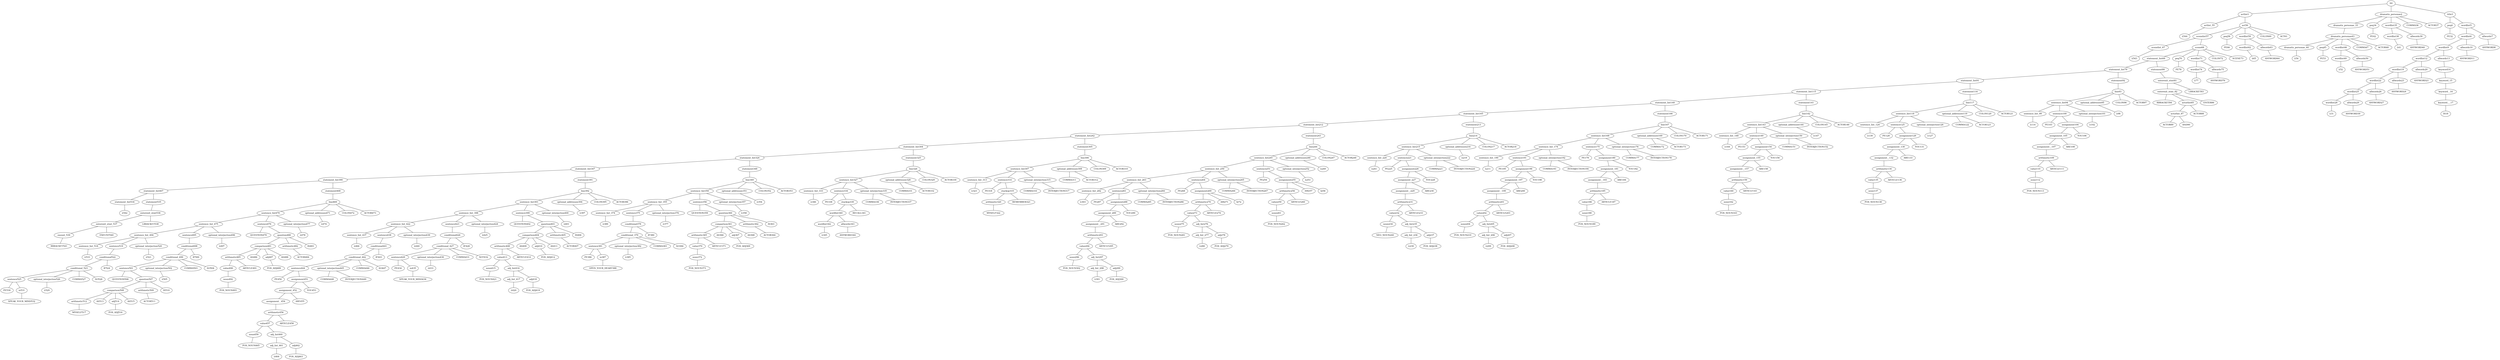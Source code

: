 strict graph {
	S0 -- actlist1
	S0 -- dramatis_personae2
	S0 -- title3

	title3 -- peq4
	title3 -- wordlist5

	wordlist5 -- wordlist6
	wordlist5 -- allwords7

	allwords7 -- ANYWORD8


	wordlist6 -- wordlist9
	wordlist6 -- allwords10

	allwords10 -- ANYWORD11


	wordlist9 -- wordlist12
	wordlist9 -- allwords13

	allwords13 -- keyword14

	keyword14 -- keyword_15

	keyword_15 -- keyword__16

	keyword__16 -- keyword___17

	keyword___17 -- IS18


	wordlist12 -- wordlist19
	wordlist12 -- allwords20

	allwords20 -- ANYWORD21


	wordlist19 -- wordlist22
	wordlist19 -- allwords23

	allwords23 -- ANYWORD24


	wordlist22 -- wordlist25
	wordlist22 -- allwords26

	allwords26 -- ANYWORD27


	wordlist25 -- wordlist28
	wordlist25 -- allwords29

	allwords29 -- ANYWORD30


	wordlist28 -- λ31

	peq4 -- PE32


	dramatis_personae2 -- dramatis_personae_33
	dramatis_personae2 -- peq34
	dramatis_personae2 -- wordlist35
	dramatis_personae2 -- COMMA36
	dramatis_personae2 -- ACTOR37



	wordlist35 -- wordlist38
	wordlist35 -- allwords39

	allwords39 -- ANYWORD40


	wordlist38 -- λ41

	peq34 -- PE42


	dramatis_personae_33 -- dramatis_personae43

	dramatis_personae43 -- dramatis_personae_44
	dramatis_personae43 -- peq45
	dramatis_personae43 -- wordlist46
	dramatis_personae43 -- COMMA47
	dramatis_personae43 -- ACTOR48



	wordlist46 -- wordlist49
	wordlist46 -- allwords50

	allwords50 -- ANYWORD51


	wordlist49 -- λ52

	peq45 -- PE53


	dramatis_personae_44 -- λ54

	actlist1 -- actlist_55
	actlist1 -- act56

	act56 -- scenelist57
	act56 -- peq58
	act56 -- wordlist59
	act56 -- COLON60
	act56 -- ACT61



	wordlist59 -- wordlist62
	wordlist59 -- allwords63

	allwords63 -- ANYWORD64


	wordlist62 -- λ65

	peq58 -- PE66


	scenelist57 -- scenelist_67
	scenelist57 -- scene68

	scene68 -- statement_list69
	scene68 -- peq70
	scene68 -- wordlist71
	scene68 -- COLON72
	scene68 -- SCENE73



	wordlist71 -- wordlist74
	wordlist71 -- allwords75

	allwords75 -- ANYWORD76


	wordlist74 -- λ77

	peq70 -- PE78


	statement_list69 -- statement_list79
	statement_list69 -- statement80

	statement80 -- enterexit_stmt81

	enterexit_stmt81 -- enterexit_stmt_82
	enterexit_stmt81 -- LBRACKET83


	enterexit_stmt_82 -- RBRACKET84
	enterexit_stmt_82 -- actorlist85
	enterexit_stmt_82 -- ENTER86


	actorlist85 -- actorlist_87
	actorlist85 -- ACTOR88


	actorlist_87 -- ACTOR89
	actorlist_87 -- AND90




	statement_list79 -- statement_list91
	statement_list79 -- statement92

	statement92 -- line93

	line93 -- sentence_list94
	line93 -- optional_addressee95
	line93 -- COLON96
	line93 -- ACTOR97



	optional_addressee95 -- λ98

	sentence_list94 -- sentence_list_99
	sentence_list94 -- sentence100
	sentence_list94 -- optional_interjection101

	optional_interjection101 -- λ102

	sentence100 -- PE103
	sentence100 -- assignment104

	assignment104 -- assignment_105
	assignment104 -- YOU106


	assignment_105 -- assignment__107
	assignment_105 -- ARE108


	assignment__107 -- arithmetic109

	arithmetic109 -- value110
	arithmetic109 -- ARTICLE111


	value110 -- noun112

	noun112 -- POS_NOUN113



	sentence_list_99 -- λ114

	statement_list91 -- statement_list115
	statement_list91 -- statement116

	statement116 -- line117

	line117 -- sentence_list118
	line117 -- optional_addressee119
	line117 -- COLON120
	line117 -- ACTOR121



	optional_addressee119 -- COMMA122
	optional_addressee119 -- ACTOR123



	sentence_list118 -- sentence_list_124
	sentence_list118 -- sentence125
	sentence_list118 -- optional_interjection126

	optional_interjection126 -- λ127

	sentence125 -- PE128
	sentence125 -- assignment129

	assignment129 -- assignment_130
	assignment129 -- YOU131


	assignment_130 -- assignment__132
	assignment_130 -- ARE133


	assignment__132 -- arithmetic134

	arithmetic134 -- value135
	arithmetic134 -- ARTICLE136


	value135 -- noun137

	noun137 -- POS_NOUN138



	sentence_list_124 -- λ139

	statement_list115 -- statement_list140
	statement_list115 -- statement141

	statement141 -- line142

	line142 -- sentence_list143
	line142 -- optional_addressee144
	line142 -- COLON145
	line142 -- ACTOR146



	optional_addressee144 -- λ147

	sentence_list143 -- sentence_list_148
	sentence_list143 -- sentence149
	sentence_list143 -- optional_interjection150

	optional_interjection150 -- COMMA151
	optional_interjection150 -- INTERJECTION152



	sentence149 -- PE153
	sentence149 -- assignment154

	assignment154 -- assignment_155
	assignment154 -- YOU156


	assignment_155 -- assignment__157
	assignment_155 -- ARE158


	assignment__157 -- arithmetic159

	arithmetic159 -- value160
	arithmetic159 -- ARTICLE161


	value160 -- noun162

	noun162 -- POS_NOUN163



	sentence_list_148 -- λ164

	statement_list140 -- statement_list165
	statement_list140 -- statement166

	statement166 -- line167

	line167 -- sentence_list168
	line167 -- optional_addressee169
	line167 -- COLON170
	line167 -- ACTOR171



	optional_addressee169 -- COMMA172
	optional_addressee169 -- ACTOR173



	sentence_list168 -- sentence_list_174
	sentence_list168 -- sentence175
	sentence_list168 -- optional_interjection176

	optional_interjection176 -- COMMA177
	optional_interjection176 -- INTERJECTION178



	sentence175 -- PE179
	sentence175 -- assignment180

	assignment180 -- assignment_181
	assignment180 -- YOU182


	assignment_181 -- assignment__183
	assignment_181 -- ARE184


	assignment__183 -- arithmetic185

	arithmetic185 -- value186
	arithmetic185 -- ARTICLE187


	value186 -- noun188

	noun188 -- POS_NOUN189



	sentence_list_174 -- sentence_list_190
	sentence_list_174 -- sentence191
	sentence_list_174 -- optional_interjection192

	optional_interjection192 -- COMMA193
	optional_interjection192 -- INTERJECTION194



	sentence191 -- PE195
	sentence191 -- assignment196

	assignment196 -- assignment_197
	assignment196 -- YOU198


	assignment_197 -- assignment__199
	assignment_197 -- ARE200


	assignment__199 -- arithmetic201

	arithmetic201 -- value202
	arithmetic201 -- ARTICLE203


	value202 -- noun204
	value202 -- adj_list205

	adj_list205 -- adj_list_206
	adj_list205 -- adj207

	adj207 -- POS_ADJ208


	adj_list_206 -- λ209

	noun204 -- POS_NOUN210



	sentence_list_190 -- λ211

	statement_list165 -- statement_list212
	statement_list165 -- statement213

	statement213 -- line214

	line214 -- sentence_list215
	line214 -- optional_addressee216
	line214 -- COLON217
	line214 -- ACTOR218



	optional_addressee216 -- λ219

	sentence_list215 -- sentence_list_220
	sentence_list215 -- sentence221
	sentence_list215 -- optional_interjection222

	optional_interjection222 -- COMMA223
	optional_interjection222 -- INTERJECTION224



	sentence221 -- PE225
	sentence221 -- assignment226

	assignment226 -- assignment_227
	assignment226 -- YOU228


	assignment_227 -- assignment__229
	assignment_227 -- ARE230


	assignment__229 -- arithmetic231

	arithmetic231 -- value232
	arithmetic231 -- ARTICLE233


	value232 -- noun234
	value232 -- adj_list235

	adj_list235 -- adj_list_236
	adj_list235 -- adj237

	adj237 -- POS_ADJ238


	adj_list_236 -- λ239

	noun234 -- NEG_NOUN240



	sentence_list_220 -- λ241

	statement_list212 -- statement_list242
	statement_list212 -- statement243

	statement243 -- line244

	line244 -- sentence_list245
	line244 -- optional_addressee246
	line244 -- COLON247
	line244 -- ACTOR248



	optional_addressee246 -- λ249

	sentence_list245 -- sentence_list_250
	sentence_list245 -- sentence251
	sentence_list245 -- optional_interjection252

	optional_interjection252 -- λ253

	sentence251 -- PE254
	sentence251 -- assignment255

	assignment255 -- arithmetic256
	assignment255 -- AM257
	assignment255 -- I258



	arithmetic256 -- value259
	arithmetic256 -- ARTICLE260


	value259 -- noun261

	noun261 -- POS_NOUN262



	sentence_list_250 -- sentence_list_263
	sentence_list_250 -- sentence264
	sentence_list_250 -- optional_interjection265

	optional_interjection265 -- COMMA266
	optional_interjection265 -- INTERJECTION267



	sentence264 -- PE268
	sentence264 -- assignment269

	assignment269 -- arithmetic270
	assignment269 -- AM271
	assignment269 -- I272



	arithmetic270 -- value273
	arithmetic270 -- ARTICLE274


	value273 -- noun275
	value273 -- adj_list276

	adj_list276 -- adj_list_277
	adj_list276 -- adj278

	adj278 -- POS_ADJ279


	adj_list_277 -- λ280

	noun275 -- POS_NOUN281



	sentence_list_263 -- sentence_list_282
	sentence_list_263 -- sentence283
	sentence_list_263 -- optional_interjection284

	optional_interjection284 -- COMMA285
	optional_interjection284 -- INTERJECTION286



	sentence283 -- PE287
	sentence283 -- assignment288

	assignment288 -- assignment_289
	assignment288 -- YOU290


	assignment_289 -- assignment__291
	assignment_289 -- ARE292


	assignment__291 -- arithmetic293

	arithmetic293 -- value294
	arithmetic293 -- ARTICLE295


	value294 -- noun296
	value294 -- adj_list297

	adj_list297 -- adj_list_298
	adj_list297 -- adj299

	adj299 -- POS_ADJ300


	adj_list_298 -- λ301

	noun296 -- POS_NOUN302



	sentence_list_282 -- λ303

	statement_list242 -- statement_list304
	statement_list242 -- statement305

	statement305 -- line306

	line306 -- sentence_list307
	line306 -- optional_addressee308
	line306 -- COLON309
	line306 -- ACTOR310



	optional_addressee308 -- COMMA311
	optional_addressee308 -- ACTOR312



	sentence_list307 -- sentence_list_313
	sentence_list307 -- sentence314
	sentence_list307 -- optional_interjection315

	optional_interjection315 -- COMMA316
	optional_interjection315 -- INTERJECTION317



	sentence314 -- PE318
	sentence314 -- stackop319

	stackop319 -- arithmetic320
	stackop319 -- REMEMBER321


	arithmetic320 -- MYSELF322



	sentence_list_313 -- λ323

	statement_list304 -- statement_list324
	statement_list304 -- statement325

	statement325 -- line326

	line326 -- sentence_list327
	line326 -- optional_addressee328
	line326 -- COLON329
	line326 -- ACTOR330



	optional_addressee328 -- COMMA331
	optional_addressee328 -- ACTOR332



	sentence_list327 -- sentence_list_333
	sentence_list327 -- sentence334
	sentence_list327 -- optional_interjection335

	optional_interjection335 -- COMMA336
	optional_interjection335 -- INTERJECTION337



	sentence334 -- PE338
	sentence334 -- stackop339

	stackop339 -- wordlist340
	stackop339 -- RECALL341


	wordlist340 -- wordlist342
	wordlist340 -- allwords343

	allwords343 -- ANYWORD344


	wordlist342 -- λ345


	sentence_list_333 -- λ346

	statement_list324 -- statement_list347
	statement_list324 -- statement348

	statement348 -- line349

	line349 -- sentence_list350
	line349 -- optional_addressee351
	line349 -- COLON352
	line349 -- ACTOR353



	optional_addressee351 -- λ354

	sentence_list350 -- sentence_list_355
	sentence_list350 -- sentence356
	sentence_list350 -- optional_interjection357

	optional_interjection357 -- λ358

	sentence356 -- QUESTION359
	sentence356 -- question360

	question360 -- comparison361
	question360 -- arithmetic362
	question360 -- IS363


	arithmetic362 -- ACTOR364


	comparison361 -- arithmetic365
	comparison361 -- AS366
	comparison361 -- adj367
	comparison361 -- AS368


	adj367 -- POS_ADJ369



	arithmetic365 -- value370
	arithmetic365 -- ARTICLE371


	value370 -- noun372

	noun372 -- POS_NOUN373



	sentence_list_355 -- sentence_list_374
	sentence_list_355 -- sentence375
	sentence_list_355 -- optional_interjection376

	optional_interjection376 -- λ377

	sentence375 -- conditional378

	conditional378 -- conditional_379
	conditional378 -- IF380


	conditional_379 -- sentence381
	conditional_379 -- optional_interjection382
	conditional_379 -- COMMA383
	conditional_379 -- SO384



	optional_interjection382 -- λ385

	sentence381 -- PE386
	sentence381 -- io387

	io387 -- OPEN_YOUR_HEART388



	sentence_list_374 -- λ389

	statement_list347 -- statement_list390
	statement_list347 -- statement391

	statement391 -- line392

	line392 -- sentence_list393
	line392 -- optional_addressee394
	line392 -- COLON395
	line392 -- ACTOR396



	optional_addressee394 -- λ397

	sentence_list393 -- sentence_list_398
	sentence_list393 -- sentence399
	sentence_list393 -- optional_interjection400

	optional_interjection400 -- λ401

	sentence399 -- QUESTION402
	sentence399 -- question403

	question403 -- comparison404
	question403 -- arithmetic405
	question403 -- IS406


	arithmetic405 -- ACTOR407


	comparison404 -- arithmetic408
	comparison404 -- AS409
	comparison404 -- adj410
	comparison404 -- AS411


	adj410 -- POS_ADJ412



	arithmetic408 -- value413
	arithmetic408 -- ARTICLE414


	value413 -- noun415
	value413 -- adj_list416

	adj_list416 -- adj_list_417
	adj_list416 -- adj418

	adj418 -- POS_ADJ419


	adj_list_417 -- λ420

	noun415 -- POS_NOUN421



	sentence_list_398 -- sentence_list_422
	sentence_list_398 -- sentence423
	sentence_list_398 -- optional_interjection424

	optional_interjection424 -- λ425

	sentence423 -- conditional426

	conditional426 -- conditional_427
	conditional426 -- IF428


	conditional_427 -- sentence429
	conditional_427 -- optional_interjection430
	conditional_427 -- COMMA431
	conditional_427 -- NOT432



	optional_interjection430 -- λ433

	sentence429 -- PE434
	sentence429 -- io435

	io435 -- SPEAK_YOUR_MIND436



	sentence_list_422 -- sentence_list_437
	sentence_list_422 -- sentence438
	sentence_list_422 -- optional_interjection439

	optional_interjection439 -- λ440

	sentence438 -- conditional441

	conditional441 -- conditional_442
	conditional441 -- IF443


	conditional_442 -- sentence444
	conditional_442 -- optional_interjection445
	conditional_442 -- COMMA446
	conditional_442 -- SO447



	optional_interjection445 -- COMMA448
	optional_interjection445 -- INTERJECTION449



	sentence444 -- PE450
	sentence444 -- assignment451

	assignment451 -- assignment_452
	assignment451 -- YOU453


	assignment_452 -- assignment__454
	assignment_452 -- ARE455


	assignment__454 -- arithmetic456

	arithmetic456 -- value457
	arithmetic456 -- ARTICLE458


	value457 -- noun459
	value457 -- adj_list460

	adj_list460 -- adj_list_461
	adj_list460 -- adj462

	adj462 -- POS_ADJ463


	adj_list_461 -- λ464

	noun459 -- POS_NOUN465



	sentence_list_437 -- λ466

	statement_list390 -- statement_list467
	statement_list390 -- statement468

	statement468 -- line469

	line469 -- sentence_list470
	line469 -- optional_addressee471
	line469 -- COLON472
	line469 -- ACTOR473



	optional_addressee471 -- λ474

	sentence_list470 -- sentence_list_475
	sentence_list470 -- sentence476
	sentence_list470 -- optional_interjection477

	optional_interjection477 -- λ478

	sentence476 -- QUESTION479
	sentence476 -- question480

	question480 -- comparison481
	question480 -- arithmetic482
	question480 -- IS483


	arithmetic482 -- ACTOR484


	comparison481 -- arithmetic485
	comparison481 -- AS486
	comparison481 -- adj487
	comparison481 -- AS488


	adj487 -- POS_ADJ489



	arithmetic485 -- value490
	arithmetic485 -- ARTICLE491


	value490 -- noun492

	noun492 -- POS_NOUN493



	sentence_list_475 -- sentence_list_494
	sentence_list_475 -- sentence495
	sentence_list_475 -- optional_interjection496

	optional_interjection496 -- λ497

	sentence495 -- conditional498

	conditional498 -- conditional_499
	conditional498 -- IF500


	conditional_499 -- sentence501
	conditional_499 -- optional_interjection502
	conditional_499 -- COMMA503
	conditional_499 -- SO504



	optional_interjection502 -- λ505

	sentence501 -- QUESTION506
	sentence501 -- question507

	question507 -- comparison508
	question507 -- arithmetic509
	question507 -- IS510


	arithmetic509 -- ACTOR511


	comparison508 -- arithmetic512
	comparison508 -- AS513
	comparison508 -- adj514
	comparison508 -- AS515


	adj514 -- POS_ADJ516



	arithmetic512 -- MYSELF517



	sentence_list_494 -- sentence_list_518
	sentence_list_494 -- sentence519
	sentence_list_494 -- optional_interjection520

	optional_interjection520 -- λ521

	sentence519 -- conditional522

	conditional522 -- conditional_523
	conditional522 -- IF524


	conditional_523 -- sentence525
	conditional_523 -- optional_interjection526
	conditional_523 -- COMMA527
	conditional_523 -- SO528



	optional_interjection526 -- λ529

	sentence525 -- PE530
	sentence525 -- io531

	io531 -- SPEAK_YOUR_MIND532



	sentence_list_518 -- λ533

	statement_list467 -- statement_list534
	statement_list467 -- statement535

	statement535 -- enterexit_stmt536

	enterexit_stmt536 -- enterexit_stmt_537
	enterexit_stmt536 -- LBRACKET538


	enterexit_stmt_537 -- exeunt_539
	enterexit_stmt_537 -- EXEUNT540


	exeunt_539 -- RBRACKET541


	statement_list534 -- λ542

	scenelist_67 -- λ543

	actlist_55 -- λ544


}